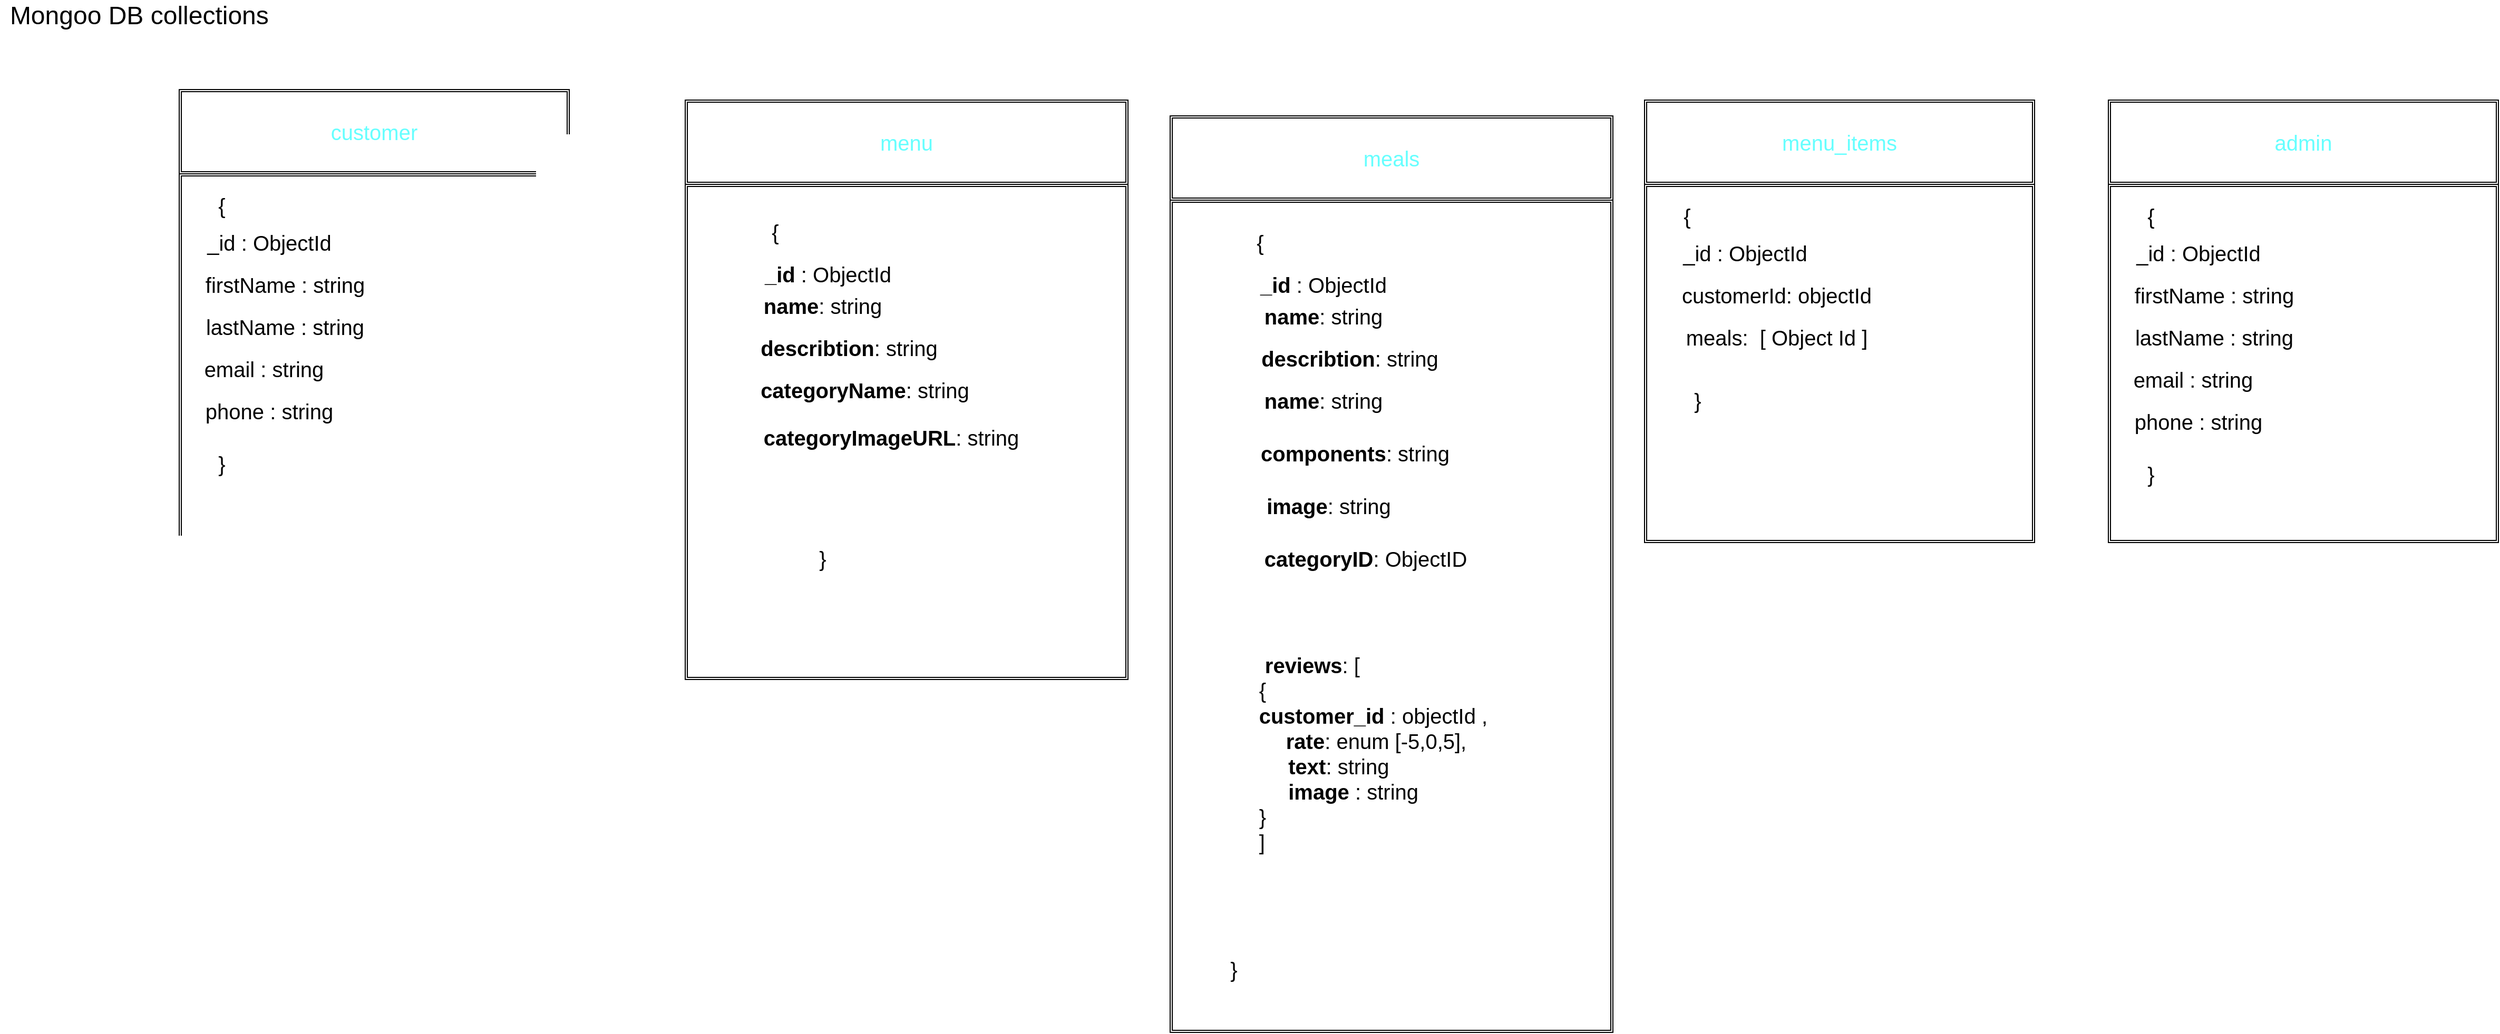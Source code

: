 <mxfile>
    <diagram id="fcGt7EVClolYBT90Z-lD" name="Page-1">
        <mxGraphModel dx="2734" dy="1844" grid="1" gridSize="10" guides="1" tooltips="1" connect="1" arrows="1" fold="1" page="1" pageScale="1" pageWidth="850" pageHeight="1100" math="0" shadow="0">
            <root>
                <mxCell id="0"/>
                <mxCell id="1" parent="0"/>
                <mxCell id="32" value="&lt;font style=&quot;font-size: 24px&quot;&gt;Mongoo DB collections&amp;nbsp;&lt;/font&gt;" style="text;html=1;align=center;verticalAlign=middle;resizable=0;points=[];autosize=1;strokeColor=none;fillColor=none;" vertex="1" parent="1">
                    <mxGeometry x="-80" y="140" width="270" height="20" as="geometry"/>
                </mxCell>
                <mxCell id="39" value="" style="shape=ext;double=1;rounded=0;whiteSpace=wrap;html=1;fontSize=13;fillColor=none;" vertex="1" parent="1">
                    <mxGeometry x="90" y="300" width="370" height="510" as="geometry"/>
                </mxCell>
                <mxCell id="40" value="&lt;font style=&quot;font-size: 20px&quot; color=&quot;#66ffff&quot;&gt;customer&lt;/font&gt;" style="shape=ext;double=1;rounded=0;whiteSpace=wrap;html=1;fontSize=13;fillColor=none;" vertex="1" parent="1">
                    <mxGeometry x="90" y="220" width="370" height="80" as="geometry"/>
                </mxCell>
                <mxCell id="42" value="_id : ObjectId" style="text;html=1;align=center;verticalAlign=middle;resizable=0;points=[];autosize=1;strokeColor=none;fillColor=none;fontSize=20;" vertex="1" parent="1">
                    <mxGeometry x="110" y="350" width="130" height="30" as="geometry"/>
                </mxCell>
                <mxCell id="43" value="firstName : string" style="text;html=1;align=center;verticalAlign=middle;resizable=0;points=[];autosize=1;strokeColor=none;fillColor=none;fontSize=20;" vertex="1" parent="1">
                    <mxGeometry x="105" y="390" width="170" height="30" as="geometry"/>
                </mxCell>
                <mxCell id="44" value="lastName : string" style="text;html=1;align=center;verticalAlign=middle;resizable=0;points=[];autosize=1;strokeColor=none;fillColor=none;fontSize=20;" vertex="1" parent="1">
                    <mxGeometry x="105" y="430" width="170" height="30" as="geometry"/>
                </mxCell>
                <mxCell id="45" value="email : string" style="text;html=1;align=center;verticalAlign=middle;resizable=0;points=[];autosize=1;strokeColor=none;fillColor=none;fontSize=20;" vertex="1" parent="1">
                    <mxGeometry x="105" y="470" width="130" height="30" as="geometry"/>
                </mxCell>
                <mxCell id="46" value="phone : string" style="text;html=1;align=center;verticalAlign=middle;resizable=0;points=[];autosize=1;strokeColor=none;fillColor=none;fontSize=20;" vertex="1" parent="1">
                    <mxGeometry x="105" y="510" width="140" height="30" as="geometry"/>
                </mxCell>
                <mxCell id="47" value="{" style="text;html=1;align=center;verticalAlign=middle;resizable=0;points=[];autosize=1;strokeColor=none;fillColor=none;fontSize=20;" vertex="1" parent="1">
                    <mxGeometry x="120" y="315" width="20" height="30" as="geometry"/>
                </mxCell>
                <mxCell id="48" value="}" style="text;html=1;align=center;verticalAlign=middle;resizable=0;points=[];autosize=1;strokeColor=none;fillColor=none;fontSize=20;" vertex="1" parent="1">
                    <mxGeometry x="120" y="560" width="20" height="30" as="geometry"/>
                </mxCell>
                <mxCell id="61" value="" style="shape=ext;double=1;rounded=0;whiteSpace=wrap;html=1;fontSize=13;fillColor=none;" vertex="1" parent="1">
                    <mxGeometry x="570" y="310" width="420" height="470" as="geometry"/>
                </mxCell>
                <mxCell id="62" value="&lt;b&gt;_id &lt;/b&gt;: ObjectId" style="text;html=1;align=center;verticalAlign=middle;resizable=0;points=[];autosize=1;strokeColor=none;fillColor=none;fontSize=20;" vertex="1" parent="1">
                    <mxGeometry x="635" y="380" width="140" height="30" as="geometry"/>
                </mxCell>
                <mxCell id="63" value="&lt;b&gt;name&lt;/b&gt;: string" style="text;html=1;align=center;verticalAlign=middle;resizable=0;points=[];autosize=1;strokeColor=none;fillColor=none;fontSize=20;" vertex="1" parent="1">
                    <mxGeometry x="635" y="410" width="130" height="30" as="geometry"/>
                </mxCell>
                <mxCell id="64" value="&lt;b&gt;describtion&lt;/b&gt;: string" style="text;html=1;align=center;verticalAlign=middle;resizable=0;points=[];autosize=1;strokeColor=none;fillColor=none;fontSize=20;" vertex="1" parent="1">
                    <mxGeometry x="635" y="450" width="180" height="30" as="geometry"/>
                </mxCell>
                <mxCell id="67" value="{" style="text;html=1;align=center;verticalAlign=middle;resizable=0;points=[];autosize=1;strokeColor=none;fillColor=none;fontSize=20;" vertex="1" parent="1">
                    <mxGeometry x="645" y="340" width="20" height="30" as="geometry"/>
                </mxCell>
                <mxCell id="69" value="&lt;font color=&quot;#66ffff&quot;&gt;&lt;span style=&quot;font-size: 20px&quot;&gt;menu&lt;/span&gt;&lt;/font&gt;" style="shape=ext;double=1;rounded=0;whiteSpace=wrap;html=1;fontSize=13;fillColor=none;" vertex="1" parent="1">
                    <mxGeometry x="570" y="230" width="420" height="80" as="geometry"/>
                </mxCell>
                <mxCell id="83" value="" style="shape=ext;double=1;rounded=0;whiteSpace=wrap;html=1;fontSize=13;fillColor=none;" vertex="1" parent="1">
                    <mxGeometry x="1480" y="310" width="370" height="340" as="geometry"/>
                </mxCell>
                <mxCell id="84" value="&lt;font color=&quot;#66ffff&quot;&gt;&lt;span style=&quot;font-size: 20px&quot;&gt;menu_items&lt;/span&gt;&lt;/font&gt;" style="shape=ext;double=1;rounded=0;whiteSpace=wrap;html=1;fontSize=13;fillColor=none;" vertex="1" parent="1">
                    <mxGeometry x="1480" y="230" width="370" height="80" as="geometry"/>
                </mxCell>
                <mxCell id="85" value="_id : ObjectId" style="text;html=1;align=center;verticalAlign=middle;resizable=0;points=[];autosize=1;strokeColor=none;fillColor=none;fontSize=20;" vertex="1" parent="1">
                    <mxGeometry x="1510" y="360" width="130" height="30" as="geometry"/>
                </mxCell>
                <mxCell id="86" value="customerId: objectId" style="text;html=1;align=center;verticalAlign=middle;resizable=0;points=[];autosize=1;strokeColor=none;fillColor=none;fontSize=20;" vertex="1" parent="1">
                    <mxGeometry x="1505" y="400" width="200" height="30" as="geometry"/>
                </mxCell>
                <mxCell id="87" value="meals:&amp;nbsp; [ Object Id ]" style="text;html=1;align=center;verticalAlign=middle;resizable=0;points=[];autosize=1;strokeColor=none;fillColor=none;fontSize=20;" vertex="1" parent="1">
                    <mxGeometry x="1510" y="440" width="190" height="30" as="geometry"/>
                </mxCell>
                <mxCell id="90" value="{" style="text;html=1;align=center;verticalAlign=middle;resizable=0;points=[];autosize=1;strokeColor=none;fillColor=none;fontSize=20;" vertex="1" parent="1">
                    <mxGeometry x="1510" y="325" width="20" height="30" as="geometry"/>
                </mxCell>
                <mxCell id="91" value="}" style="text;html=1;align=center;verticalAlign=middle;resizable=0;points=[];autosize=1;strokeColor=none;fillColor=none;fontSize=20;" vertex="1" parent="1">
                    <mxGeometry x="1520" y="500" width="20" height="30" as="geometry"/>
                </mxCell>
                <mxCell id="93" value="" style="shape=ext;double=1;rounded=0;whiteSpace=wrap;html=1;fontSize=13;fillColor=none;" vertex="1" parent="1">
                    <mxGeometry x="1030" y="325" width="420" height="790" as="geometry"/>
                </mxCell>
                <mxCell id="94" value="&lt;b&gt;_id &lt;/b&gt;: ObjectId" style="text;html=1;align=center;verticalAlign=middle;resizable=0;points=[];autosize=1;strokeColor=none;fillColor=none;fontSize=20;" vertex="1" parent="1">
                    <mxGeometry x="1105" y="390" width="140" height="30" as="geometry"/>
                </mxCell>
                <mxCell id="95" value="&lt;b&gt;name&lt;/b&gt;: string" style="text;html=1;align=center;verticalAlign=middle;resizable=0;points=[];autosize=1;strokeColor=none;fillColor=none;fontSize=20;" vertex="1" parent="1">
                    <mxGeometry x="1110" y="420" width="130" height="30" as="geometry"/>
                </mxCell>
                <mxCell id="96" value="&lt;b&gt;describtion&lt;/b&gt;: string" style="text;html=1;align=center;verticalAlign=middle;resizable=0;points=[];autosize=1;strokeColor=none;fillColor=none;fontSize=20;" vertex="1" parent="1">
                    <mxGeometry x="1110" y="460" width="180" height="30" as="geometry"/>
                </mxCell>
                <mxCell id="97" value="{" style="text;html=1;align=center;verticalAlign=middle;resizable=0;points=[];autosize=1;strokeColor=none;fillColor=none;fontSize=20;" vertex="1" parent="1">
                    <mxGeometry x="1105" y="350" width="20" height="30" as="geometry"/>
                </mxCell>
                <mxCell id="98" value="&lt;font color=&quot;#66ffff&quot;&gt;&lt;span style=&quot;font-size: 20px&quot;&gt;meals&lt;/span&gt;&lt;/font&gt;" style="shape=ext;double=1;rounded=0;whiteSpace=wrap;html=1;fontSize=13;fillColor=none;" vertex="1" parent="1">
                    <mxGeometry x="1030" y="245" width="420" height="80" as="geometry"/>
                </mxCell>
                <mxCell id="101" value="&lt;br&gt;&lt;b&gt;&lt;br&gt;&lt;/b&gt;" style="text;html=1;align=center;verticalAlign=middle;resizable=0;points=[];autosize=1;strokeColor=none;fillColor=none;fontSize=20;" vertex="1" parent="1">
                    <mxGeometry x="1200" y="560" width="20" height="50" as="geometry"/>
                </mxCell>
                <mxCell id="102" value="&lt;b&gt;name&lt;/b&gt;: string" style="text;html=1;align=center;verticalAlign=middle;resizable=0;points=[];autosize=1;strokeColor=none;fillColor=none;fontSize=20;" vertex="1" parent="1">
                    <mxGeometry x="1110" y="500" width="130" height="30" as="geometry"/>
                </mxCell>
                <mxCell id="104" value="&lt;b&gt;components&lt;/b&gt;: string" style="text;html=1;align=center;verticalAlign=middle;resizable=0;points=[];autosize=1;strokeColor=none;fillColor=none;fontSize=20;" vertex="1" parent="1">
                    <mxGeometry x="1110" y="550" width="190" height="30" as="geometry"/>
                </mxCell>
                <mxCell id="105" value="&lt;b&gt;image&lt;/b&gt;: string" style="text;html=1;align=center;verticalAlign=middle;resizable=0;points=[];autosize=1;strokeColor=none;fillColor=none;fontSize=20;" vertex="1" parent="1">
                    <mxGeometry x="1115" y="600" width="130" height="30" as="geometry"/>
                </mxCell>
                <mxCell id="106" value="&lt;div style=&quot;text-align: left&quot;&gt;&amp;nbsp;&lt;b&gt;reviews&lt;/b&gt;: [&lt;/div&gt;&lt;div style=&quot;text-align: left&quot;&gt;&lt;span&gt;{&lt;/span&gt;&lt;/div&gt;&lt;b&gt;customer_id &lt;/b&gt;: objectId ,&amp;nbsp;&lt;br&gt;&lt;b&gt;rate&lt;/b&gt;: enum [-5,0,5],&lt;br&gt;&lt;div style=&quot;text-align: left&quot;&gt;&lt;b&gt;&amp;nbsp; &amp;nbsp; &amp;nbsp;text&lt;/b&gt;&lt;span&gt;: string&amp;nbsp;&lt;/span&gt;&lt;/div&gt;&lt;b&gt;&lt;div style=&quot;text-align: left&quot;&gt;&lt;b&gt;&amp;nbsp; &amp;nbsp; &amp;nbsp;image &lt;/b&gt;&lt;span style=&quot;font-weight: normal&quot;&gt;: string&amp;nbsp;&amp;nbsp;&lt;/span&gt;&lt;/div&gt;&lt;/b&gt;&lt;div style=&quot;text-align: left&quot;&gt;&lt;span&gt;}&lt;/span&gt;&lt;/div&gt;&lt;div style=&quot;text-align: left&quot;&gt;&lt;span&gt;]&lt;/span&gt;&lt;/div&gt;" style="text;html=1;align=center;verticalAlign=middle;resizable=0;points=[];autosize=1;strokeColor=none;fillColor=none;fontSize=20;" vertex="1" parent="1">
                    <mxGeometry x="1105" y="750" width="240" height="200" as="geometry"/>
                </mxCell>
                <mxCell id="107" value="}" style="text;html=1;align=center;verticalAlign=middle;resizable=0;points=[];autosize=1;strokeColor=none;fillColor=none;fontSize=20;" vertex="1" parent="1">
                    <mxGeometry x="1080" y="1040" width="20" height="30" as="geometry"/>
                </mxCell>
                <mxCell id="111" value="&lt;b&gt;categoryID&lt;/b&gt;: ObjectID" style="text;html=1;align=center;verticalAlign=middle;resizable=0;points=[];autosize=1;strokeColor=none;fillColor=none;fontSize=20;" vertex="1" parent="1">
                    <mxGeometry x="1110" y="650" width="210" height="30" as="geometry"/>
                </mxCell>
                <mxCell id="113" value="&lt;b&gt;categoryName&lt;/b&gt;: string" style="text;html=1;align=center;verticalAlign=middle;resizable=0;points=[];autosize=1;strokeColor=none;fillColor=none;fontSize=20;" vertex="1" parent="1">
                    <mxGeometry x="635" y="490" width="210" height="30" as="geometry"/>
                </mxCell>
                <mxCell id="114" value="&lt;b&gt;categoryImageURL&lt;/b&gt;: string" style="text;html=1;align=center;verticalAlign=middle;resizable=0;points=[];autosize=1;strokeColor=none;fillColor=none;fontSize=20;" vertex="1" parent="1">
                    <mxGeometry x="635" y="535" width="260" height="30" as="geometry"/>
                </mxCell>
                <mxCell id="115" value="}" style="text;html=1;align=center;verticalAlign=middle;resizable=0;points=[];autosize=1;strokeColor=none;fillColor=none;fontSize=20;" vertex="1" parent="1">
                    <mxGeometry x="690" y="650" width="20" height="30" as="geometry"/>
                </mxCell>
                <mxCell id="130" value="" style="shape=ext;double=1;rounded=0;whiteSpace=wrap;html=1;fontSize=13;fillColor=none;" vertex="1" parent="1">
                    <mxGeometry x="1920" y="310" width="370" height="340" as="geometry"/>
                </mxCell>
                <mxCell id="131" value="&lt;font style=&quot;font-size: 20px&quot; color=&quot;#66ffff&quot;&gt;admin&lt;/font&gt;" style="shape=ext;double=1;rounded=0;whiteSpace=wrap;html=1;fontSize=13;fillColor=none;" vertex="1" parent="1">
                    <mxGeometry x="1920" y="230" width="370" height="80" as="geometry"/>
                </mxCell>
                <mxCell id="132" value="_id : ObjectId" style="text;html=1;align=center;verticalAlign=middle;resizable=0;points=[];autosize=1;strokeColor=none;fillColor=none;fontSize=20;" vertex="1" parent="1">
                    <mxGeometry x="1940" y="360" width="130" height="30" as="geometry"/>
                </mxCell>
                <mxCell id="133" value="firstName : string" style="text;html=1;align=center;verticalAlign=middle;resizable=0;points=[];autosize=1;strokeColor=none;fillColor=none;fontSize=20;" vertex="1" parent="1">
                    <mxGeometry x="1935" y="400" width="170" height="30" as="geometry"/>
                </mxCell>
                <mxCell id="134" value="lastName : string" style="text;html=1;align=center;verticalAlign=middle;resizable=0;points=[];autosize=1;strokeColor=none;fillColor=none;fontSize=20;" vertex="1" parent="1">
                    <mxGeometry x="1935" y="440" width="170" height="30" as="geometry"/>
                </mxCell>
                <mxCell id="135" value="email : string" style="text;html=1;align=center;verticalAlign=middle;resizable=0;points=[];autosize=1;strokeColor=none;fillColor=none;fontSize=20;" vertex="1" parent="1">
                    <mxGeometry x="1935" y="480" width="130" height="30" as="geometry"/>
                </mxCell>
                <mxCell id="136" value="phone : string" style="text;html=1;align=center;verticalAlign=middle;resizable=0;points=[];autosize=1;strokeColor=none;fillColor=none;fontSize=20;" vertex="1" parent="1">
                    <mxGeometry x="1935" y="520" width="140" height="30" as="geometry"/>
                </mxCell>
                <mxCell id="137" value="{" style="text;html=1;align=center;verticalAlign=middle;resizable=0;points=[];autosize=1;strokeColor=none;fillColor=none;fontSize=20;" vertex="1" parent="1">
                    <mxGeometry x="1950" y="325" width="20" height="30" as="geometry"/>
                </mxCell>
                <mxCell id="138" value="}" style="text;html=1;align=center;verticalAlign=middle;resizable=0;points=[];autosize=1;strokeColor=none;fillColor=none;fontSize=20;" vertex="1" parent="1">
                    <mxGeometry x="1950" y="570" width="20" height="30" as="geometry"/>
                </mxCell>
            </root>
        </mxGraphModel>
    </diagram>
</mxfile>